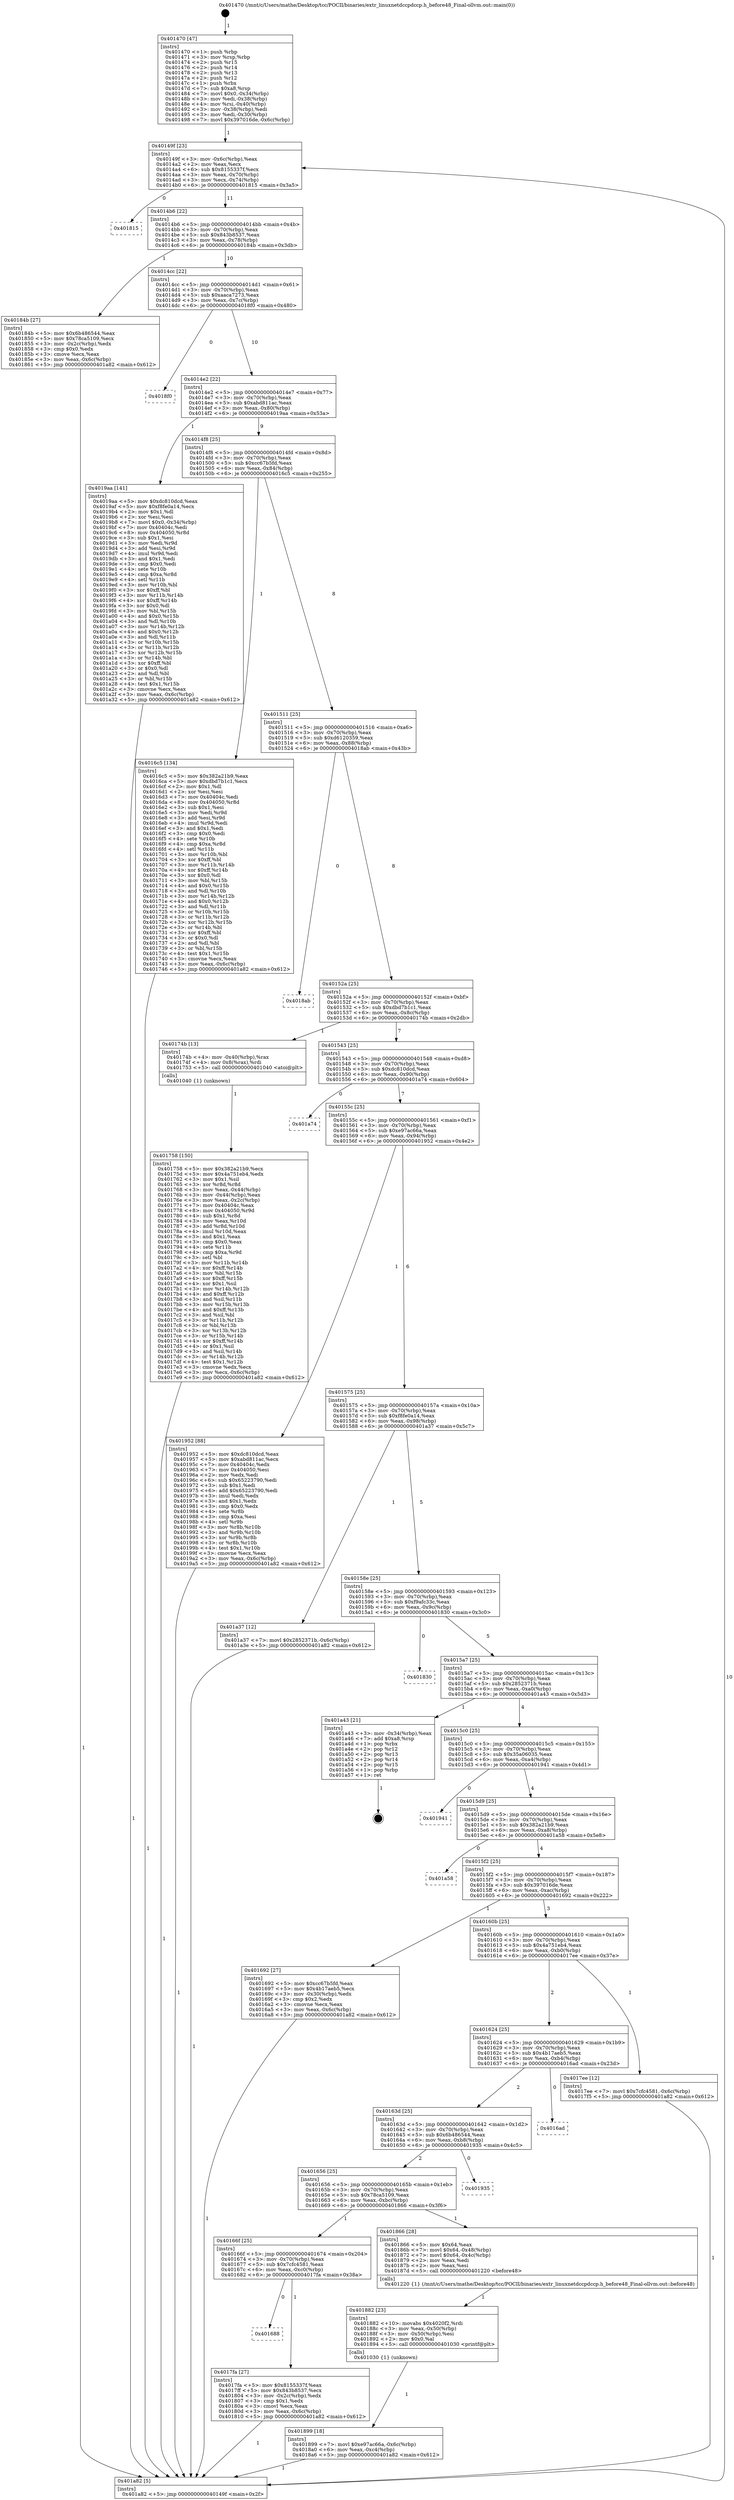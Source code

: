 digraph "0x401470" {
  label = "0x401470 (/mnt/c/Users/mathe/Desktop/tcc/POCII/binaries/extr_linuxnetdccpdccp.h_before48_Final-ollvm.out::main(0))"
  labelloc = "t"
  node[shape=record]

  Entry [label="",width=0.3,height=0.3,shape=circle,fillcolor=black,style=filled]
  "0x40149f" [label="{
     0x40149f [23]\l
     | [instrs]\l
     &nbsp;&nbsp;0x40149f \<+3\>: mov -0x6c(%rbp),%eax\l
     &nbsp;&nbsp;0x4014a2 \<+2\>: mov %eax,%ecx\l
     &nbsp;&nbsp;0x4014a4 \<+6\>: sub $0x8155337f,%ecx\l
     &nbsp;&nbsp;0x4014aa \<+3\>: mov %eax,-0x70(%rbp)\l
     &nbsp;&nbsp;0x4014ad \<+3\>: mov %ecx,-0x74(%rbp)\l
     &nbsp;&nbsp;0x4014b0 \<+6\>: je 0000000000401815 \<main+0x3a5\>\l
  }"]
  "0x401815" [label="{
     0x401815\l
  }", style=dashed]
  "0x4014b6" [label="{
     0x4014b6 [22]\l
     | [instrs]\l
     &nbsp;&nbsp;0x4014b6 \<+5\>: jmp 00000000004014bb \<main+0x4b\>\l
     &nbsp;&nbsp;0x4014bb \<+3\>: mov -0x70(%rbp),%eax\l
     &nbsp;&nbsp;0x4014be \<+5\>: sub $0x843b8537,%eax\l
     &nbsp;&nbsp;0x4014c3 \<+3\>: mov %eax,-0x78(%rbp)\l
     &nbsp;&nbsp;0x4014c6 \<+6\>: je 000000000040184b \<main+0x3db\>\l
  }"]
  Exit [label="",width=0.3,height=0.3,shape=circle,fillcolor=black,style=filled,peripheries=2]
  "0x40184b" [label="{
     0x40184b [27]\l
     | [instrs]\l
     &nbsp;&nbsp;0x40184b \<+5\>: mov $0x6b486544,%eax\l
     &nbsp;&nbsp;0x401850 \<+5\>: mov $0x78ca5109,%ecx\l
     &nbsp;&nbsp;0x401855 \<+3\>: mov -0x2c(%rbp),%edx\l
     &nbsp;&nbsp;0x401858 \<+3\>: cmp $0x0,%edx\l
     &nbsp;&nbsp;0x40185b \<+3\>: cmove %ecx,%eax\l
     &nbsp;&nbsp;0x40185e \<+3\>: mov %eax,-0x6c(%rbp)\l
     &nbsp;&nbsp;0x401861 \<+5\>: jmp 0000000000401a82 \<main+0x612\>\l
  }"]
  "0x4014cc" [label="{
     0x4014cc [22]\l
     | [instrs]\l
     &nbsp;&nbsp;0x4014cc \<+5\>: jmp 00000000004014d1 \<main+0x61\>\l
     &nbsp;&nbsp;0x4014d1 \<+3\>: mov -0x70(%rbp),%eax\l
     &nbsp;&nbsp;0x4014d4 \<+5\>: sub $0xaaca7273,%eax\l
     &nbsp;&nbsp;0x4014d9 \<+3\>: mov %eax,-0x7c(%rbp)\l
     &nbsp;&nbsp;0x4014dc \<+6\>: je 00000000004018f0 \<main+0x480\>\l
  }"]
  "0x401899" [label="{
     0x401899 [18]\l
     | [instrs]\l
     &nbsp;&nbsp;0x401899 \<+7\>: movl $0xe97ac66a,-0x6c(%rbp)\l
     &nbsp;&nbsp;0x4018a0 \<+6\>: mov %eax,-0xc4(%rbp)\l
     &nbsp;&nbsp;0x4018a6 \<+5\>: jmp 0000000000401a82 \<main+0x612\>\l
  }"]
  "0x4018f0" [label="{
     0x4018f0\l
  }", style=dashed]
  "0x4014e2" [label="{
     0x4014e2 [22]\l
     | [instrs]\l
     &nbsp;&nbsp;0x4014e2 \<+5\>: jmp 00000000004014e7 \<main+0x77\>\l
     &nbsp;&nbsp;0x4014e7 \<+3\>: mov -0x70(%rbp),%eax\l
     &nbsp;&nbsp;0x4014ea \<+5\>: sub $0xabd811ac,%eax\l
     &nbsp;&nbsp;0x4014ef \<+3\>: mov %eax,-0x80(%rbp)\l
     &nbsp;&nbsp;0x4014f2 \<+6\>: je 00000000004019aa \<main+0x53a\>\l
  }"]
  "0x401882" [label="{
     0x401882 [23]\l
     | [instrs]\l
     &nbsp;&nbsp;0x401882 \<+10\>: movabs $0x4020f2,%rdi\l
     &nbsp;&nbsp;0x40188c \<+3\>: mov %eax,-0x50(%rbp)\l
     &nbsp;&nbsp;0x40188f \<+3\>: mov -0x50(%rbp),%esi\l
     &nbsp;&nbsp;0x401892 \<+2\>: mov $0x0,%al\l
     &nbsp;&nbsp;0x401894 \<+5\>: call 0000000000401030 \<printf@plt\>\l
     | [calls]\l
     &nbsp;&nbsp;0x401030 \{1\} (unknown)\l
  }"]
  "0x4019aa" [label="{
     0x4019aa [141]\l
     | [instrs]\l
     &nbsp;&nbsp;0x4019aa \<+5\>: mov $0xdc810dcd,%eax\l
     &nbsp;&nbsp;0x4019af \<+5\>: mov $0xf8fe0a14,%ecx\l
     &nbsp;&nbsp;0x4019b4 \<+2\>: mov $0x1,%dl\l
     &nbsp;&nbsp;0x4019b6 \<+2\>: xor %esi,%esi\l
     &nbsp;&nbsp;0x4019b8 \<+7\>: movl $0x0,-0x34(%rbp)\l
     &nbsp;&nbsp;0x4019bf \<+7\>: mov 0x40404c,%edi\l
     &nbsp;&nbsp;0x4019c6 \<+8\>: mov 0x404050,%r8d\l
     &nbsp;&nbsp;0x4019ce \<+3\>: sub $0x1,%esi\l
     &nbsp;&nbsp;0x4019d1 \<+3\>: mov %edi,%r9d\l
     &nbsp;&nbsp;0x4019d4 \<+3\>: add %esi,%r9d\l
     &nbsp;&nbsp;0x4019d7 \<+4\>: imul %r9d,%edi\l
     &nbsp;&nbsp;0x4019db \<+3\>: and $0x1,%edi\l
     &nbsp;&nbsp;0x4019de \<+3\>: cmp $0x0,%edi\l
     &nbsp;&nbsp;0x4019e1 \<+4\>: sete %r10b\l
     &nbsp;&nbsp;0x4019e5 \<+4\>: cmp $0xa,%r8d\l
     &nbsp;&nbsp;0x4019e9 \<+4\>: setl %r11b\l
     &nbsp;&nbsp;0x4019ed \<+3\>: mov %r10b,%bl\l
     &nbsp;&nbsp;0x4019f0 \<+3\>: xor $0xff,%bl\l
     &nbsp;&nbsp;0x4019f3 \<+3\>: mov %r11b,%r14b\l
     &nbsp;&nbsp;0x4019f6 \<+4\>: xor $0xff,%r14b\l
     &nbsp;&nbsp;0x4019fa \<+3\>: xor $0x0,%dl\l
     &nbsp;&nbsp;0x4019fd \<+3\>: mov %bl,%r15b\l
     &nbsp;&nbsp;0x401a00 \<+4\>: and $0x0,%r15b\l
     &nbsp;&nbsp;0x401a04 \<+3\>: and %dl,%r10b\l
     &nbsp;&nbsp;0x401a07 \<+3\>: mov %r14b,%r12b\l
     &nbsp;&nbsp;0x401a0a \<+4\>: and $0x0,%r12b\l
     &nbsp;&nbsp;0x401a0e \<+3\>: and %dl,%r11b\l
     &nbsp;&nbsp;0x401a11 \<+3\>: or %r10b,%r15b\l
     &nbsp;&nbsp;0x401a14 \<+3\>: or %r11b,%r12b\l
     &nbsp;&nbsp;0x401a17 \<+3\>: xor %r12b,%r15b\l
     &nbsp;&nbsp;0x401a1a \<+3\>: or %r14b,%bl\l
     &nbsp;&nbsp;0x401a1d \<+3\>: xor $0xff,%bl\l
     &nbsp;&nbsp;0x401a20 \<+3\>: or $0x0,%dl\l
     &nbsp;&nbsp;0x401a23 \<+2\>: and %dl,%bl\l
     &nbsp;&nbsp;0x401a25 \<+3\>: or %bl,%r15b\l
     &nbsp;&nbsp;0x401a28 \<+4\>: test $0x1,%r15b\l
     &nbsp;&nbsp;0x401a2c \<+3\>: cmovne %ecx,%eax\l
     &nbsp;&nbsp;0x401a2f \<+3\>: mov %eax,-0x6c(%rbp)\l
     &nbsp;&nbsp;0x401a32 \<+5\>: jmp 0000000000401a82 \<main+0x612\>\l
  }"]
  "0x4014f8" [label="{
     0x4014f8 [25]\l
     | [instrs]\l
     &nbsp;&nbsp;0x4014f8 \<+5\>: jmp 00000000004014fd \<main+0x8d\>\l
     &nbsp;&nbsp;0x4014fd \<+3\>: mov -0x70(%rbp),%eax\l
     &nbsp;&nbsp;0x401500 \<+5\>: sub $0xcc67b5fd,%eax\l
     &nbsp;&nbsp;0x401505 \<+6\>: mov %eax,-0x84(%rbp)\l
     &nbsp;&nbsp;0x40150b \<+6\>: je 00000000004016c5 \<main+0x255\>\l
  }"]
  "0x401688" [label="{
     0x401688\l
  }", style=dashed]
  "0x4016c5" [label="{
     0x4016c5 [134]\l
     | [instrs]\l
     &nbsp;&nbsp;0x4016c5 \<+5\>: mov $0x382a21b9,%eax\l
     &nbsp;&nbsp;0x4016ca \<+5\>: mov $0xdbd7b1c1,%ecx\l
     &nbsp;&nbsp;0x4016cf \<+2\>: mov $0x1,%dl\l
     &nbsp;&nbsp;0x4016d1 \<+2\>: xor %esi,%esi\l
     &nbsp;&nbsp;0x4016d3 \<+7\>: mov 0x40404c,%edi\l
     &nbsp;&nbsp;0x4016da \<+8\>: mov 0x404050,%r8d\l
     &nbsp;&nbsp;0x4016e2 \<+3\>: sub $0x1,%esi\l
     &nbsp;&nbsp;0x4016e5 \<+3\>: mov %edi,%r9d\l
     &nbsp;&nbsp;0x4016e8 \<+3\>: add %esi,%r9d\l
     &nbsp;&nbsp;0x4016eb \<+4\>: imul %r9d,%edi\l
     &nbsp;&nbsp;0x4016ef \<+3\>: and $0x1,%edi\l
     &nbsp;&nbsp;0x4016f2 \<+3\>: cmp $0x0,%edi\l
     &nbsp;&nbsp;0x4016f5 \<+4\>: sete %r10b\l
     &nbsp;&nbsp;0x4016f9 \<+4\>: cmp $0xa,%r8d\l
     &nbsp;&nbsp;0x4016fd \<+4\>: setl %r11b\l
     &nbsp;&nbsp;0x401701 \<+3\>: mov %r10b,%bl\l
     &nbsp;&nbsp;0x401704 \<+3\>: xor $0xff,%bl\l
     &nbsp;&nbsp;0x401707 \<+3\>: mov %r11b,%r14b\l
     &nbsp;&nbsp;0x40170a \<+4\>: xor $0xff,%r14b\l
     &nbsp;&nbsp;0x40170e \<+3\>: xor $0x0,%dl\l
     &nbsp;&nbsp;0x401711 \<+3\>: mov %bl,%r15b\l
     &nbsp;&nbsp;0x401714 \<+4\>: and $0x0,%r15b\l
     &nbsp;&nbsp;0x401718 \<+3\>: and %dl,%r10b\l
     &nbsp;&nbsp;0x40171b \<+3\>: mov %r14b,%r12b\l
     &nbsp;&nbsp;0x40171e \<+4\>: and $0x0,%r12b\l
     &nbsp;&nbsp;0x401722 \<+3\>: and %dl,%r11b\l
     &nbsp;&nbsp;0x401725 \<+3\>: or %r10b,%r15b\l
     &nbsp;&nbsp;0x401728 \<+3\>: or %r11b,%r12b\l
     &nbsp;&nbsp;0x40172b \<+3\>: xor %r12b,%r15b\l
     &nbsp;&nbsp;0x40172e \<+3\>: or %r14b,%bl\l
     &nbsp;&nbsp;0x401731 \<+3\>: xor $0xff,%bl\l
     &nbsp;&nbsp;0x401734 \<+3\>: or $0x0,%dl\l
     &nbsp;&nbsp;0x401737 \<+2\>: and %dl,%bl\l
     &nbsp;&nbsp;0x401739 \<+3\>: or %bl,%r15b\l
     &nbsp;&nbsp;0x40173c \<+4\>: test $0x1,%r15b\l
     &nbsp;&nbsp;0x401740 \<+3\>: cmovne %ecx,%eax\l
     &nbsp;&nbsp;0x401743 \<+3\>: mov %eax,-0x6c(%rbp)\l
     &nbsp;&nbsp;0x401746 \<+5\>: jmp 0000000000401a82 \<main+0x612\>\l
  }"]
  "0x401511" [label="{
     0x401511 [25]\l
     | [instrs]\l
     &nbsp;&nbsp;0x401511 \<+5\>: jmp 0000000000401516 \<main+0xa6\>\l
     &nbsp;&nbsp;0x401516 \<+3\>: mov -0x70(%rbp),%eax\l
     &nbsp;&nbsp;0x401519 \<+5\>: sub $0xd6120359,%eax\l
     &nbsp;&nbsp;0x40151e \<+6\>: mov %eax,-0x88(%rbp)\l
     &nbsp;&nbsp;0x401524 \<+6\>: je 00000000004018ab \<main+0x43b\>\l
  }"]
  "0x4017fa" [label="{
     0x4017fa [27]\l
     | [instrs]\l
     &nbsp;&nbsp;0x4017fa \<+5\>: mov $0x8155337f,%eax\l
     &nbsp;&nbsp;0x4017ff \<+5\>: mov $0x843b8537,%ecx\l
     &nbsp;&nbsp;0x401804 \<+3\>: mov -0x2c(%rbp),%edx\l
     &nbsp;&nbsp;0x401807 \<+3\>: cmp $0x1,%edx\l
     &nbsp;&nbsp;0x40180a \<+3\>: cmovl %ecx,%eax\l
     &nbsp;&nbsp;0x40180d \<+3\>: mov %eax,-0x6c(%rbp)\l
     &nbsp;&nbsp;0x401810 \<+5\>: jmp 0000000000401a82 \<main+0x612\>\l
  }"]
  "0x4018ab" [label="{
     0x4018ab\l
  }", style=dashed]
  "0x40152a" [label="{
     0x40152a [25]\l
     | [instrs]\l
     &nbsp;&nbsp;0x40152a \<+5\>: jmp 000000000040152f \<main+0xbf\>\l
     &nbsp;&nbsp;0x40152f \<+3\>: mov -0x70(%rbp),%eax\l
     &nbsp;&nbsp;0x401532 \<+5\>: sub $0xdbd7b1c1,%eax\l
     &nbsp;&nbsp;0x401537 \<+6\>: mov %eax,-0x8c(%rbp)\l
     &nbsp;&nbsp;0x40153d \<+6\>: je 000000000040174b \<main+0x2db\>\l
  }"]
  "0x40166f" [label="{
     0x40166f [25]\l
     | [instrs]\l
     &nbsp;&nbsp;0x40166f \<+5\>: jmp 0000000000401674 \<main+0x204\>\l
     &nbsp;&nbsp;0x401674 \<+3\>: mov -0x70(%rbp),%eax\l
     &nbsp;&nbsp;0x401677 \<+5\>: sub $0x7cfc4581,%eax\l
     &nbsp;&nbsp;0x40167c \<+6\>: mov %eax,-0xc0(%rbp)\l
     &nbsp;&nbsp;0x401682 \<+6\>: je 00000000004017fa \<main+0x38a\>\l
  }"]
  "0x40174b" [label="{
     0x40174b [13]\l
     | [instrs]\l
     &nbsp;&nbsp;0x40174b \<+4\>: mov -0x40(%rbp),%rax\l
     &nbsp;&nbsp;0x40174f \<+4\>: mov 0x8(%rax),%rdi\l
     &nbsp;&nbsp;0x401753 \<+5\>: call 0000000000401040 \<atoi@plt\>\l
     | [calls]\l
     &nbsp;&nbsp;0x401040 \{1\} (unknown)\l
  }"]
  "0x401543" [label="{
     0x401543 [25]\l
     | [instrs]\l
     &nbsp;&nbsp;0x401543 \<+5\>: jmp 0000000000401548 \<main+0xd8\>\l
     &nbsp;&nbsp;0x401548 \<+3\>: mov -0x70(%rbp),%eax\l
     &nbsp;&nbsp;0x40154b \<+5\>: sub $0xdc810dcd,%eax\l
     &nbsp;&nbsp;0x401550 \<+6\>: mov %eax,-0x90(%rbp)\l
     &nbsp;&nbsp;0x401556 \<+6\>: je 0000000000401a74 \<main+0x604\>\l
  }"]
  "0x401866" [label="{
     0x401866 [28]\l
     | [instrs]\l
     &nbsp;&nbsp;0x401866 \<+5\>: mov $0x64,%eax\l
     &nbsp;&nbsp;0x40186b \<+7\>: movl $0x64,-0x48(%rbp)\l
     &nbsp;&nbsp;0x401872 \<+7\>: movl $0x64,-0x4c(%rbp)\l
     &nbsp;&nbsp;0x401879 \<+2\>: mov %eax,%edi\l
     &nbsp;&nbsp;0x40187b \<+2\>: mov %eax,%esi\l
     &nbsp;&nbsp;0x40187d \<+5\>: call 0000000000401220 \<before48\>\l
     | [calls]\l
     &nbsp;&nbsp;0x401220 \{1\} (/mnt/c/Users/mathe/Desktop/tcc/POCII/binaries/extr_linuxnetdccpdccp.h_before48_Final-ollvm.out::before48)\l
  }"]
  "0x401a74" [label="{
     0x401a74\l
  }", style=dashed]
  "0x40155c" [label="{
     0x40155c [25]\l
     | [instrs]\l
     &nbsp;&nbsp;0x40155c \<+5\>: jmp 0000000000401561 \<main+0xf1\>\l
     &nbsp;&nbsp;0x401561 \<+3\>: mov -0x70(%rbp),%eax\l
     &nbsp;&nbsp;0x401564 \<+5\>: sub $0xe97ac66a,%eax\l
     &nbsp;&nbsp;0x401569 \<+6\>: mov %eax,-0x94(%rbp)\l
     &nbsp;&nbsp;0x40156f \<+6\>: je 0000000000401952 \<main+0x4e2\>\l
  }"]
  "0x401656" [label="{
     0x401656 [25]\l
     | [instrs]\l
     &nbsp;&nbsp;0x401656 \<+5\>: jmp 000000000040165b \<main+0x1eb\>\l
     &nbsp;&nbsp;0x40165b \<+3\>: mov -0x70(%rbp),%eax\l
     &nbsp;&nbsp;0x40165e \<+5\>: sub $0x78ca5109,%eax\l
     &nbsp;&nbsp;0x401663 \<+6\>: mov %eax,-0xbc(%rbp)\l
     &nbsp;&nbsp;0x401669 \<+6\>: je 0000000000401866 \<main+0x3f6\>\l
  }"]
  "0x401952" [label="{
     0x401952 [88]\l
     | [instrs]\l
     &nbsp;&nbsp;0x401952 \<+5\>: mov $0xdc810dcd,%eax\l
     &nbsp;&nbsp;0x401957 \<+5\>: mov $0xabd811ac,%ecx\l
     &nbsp;&nbsp;0x40195c \<+7\>: mov 0x40404c,%edx\l
     &nbsp;&nbsp;0x401963 \<+7\>: mov 0x404050,%esi\l
     &nbsp;&nbsp;0x40196a \<+2\>: mov %edx,%edi\l
     &nbsp;&nbsp;0x40196c \<+6\>: sub $0x65223790,%edi\l
     &nbsp;&nbsp;0x401972 \<+3\>: sub $0x1,%edi\l
     &nbsp;&nbsp;0x401975 \<+6\>: add $0x65223790,%edi\l
     &nbsp;&nbsp;0x40197b \<+3\>: imul %edi,%edx\l
     &nbsp;&nbsp;0x40197e \<+3\>: and $0x1,%edx\l
     &nbsp;&nbsp;0x401981 \<+3\>: cmp $0x0,%edx\l
     &nbsp;&nbsp;0x401984 \<+4\>: sete %r8b\l
     &nbsp;&nbsp;0x401988 \<+3\>: cmp $0xa,%esi\l
     &nbsp;&nbsp;0x40198b \<+4\>: setl %r9b\l
     &nbsp;&nbsp;0x40198f \<+3\>: mov %r8b,%r10b\l
     &nbsp;&nbsp;0x401992 \<+3\>: and %r9b,%r10b\l
     &nbsp;&nbsp;0x401995 \<+3\>: xor %r9b,%r8b\l
     &nbsp;&nbsp;0x401998 \<+3\>: or %r8b,%r10b\l
     &nbsp;&nbsp;0x40199b \<+4\>: test $0x1,%r10b\l
     &nbsp;&nbsp;0x40199f \<+3\>: cmovne %ecx,%eax\l
     &nbsp;&nbsp;0x4019a2 \<+3\>: mov %eax,-0x6c(%rbp)\l
     &nbsp;&nbsp;0x4019a5 \<+5\>: jmp 0000000000401a82 \<main+0x612\>\l
  }"]
  "0x401575" [label="{
     0x401575 [25]\l
     | [instrs]\l
     &nbsp;&nbsp;0x401575 \<+5\>: jmp 000000000040157a \<main+0x10a\>\l
     &nbsp;&nbsp;0x40157a \<+3\>: mov -0x70(%rbp),%eax\l
     &nbsp;&nbsp;0x40157d \<+5\>: sub $0xf8fe0a14,%eax\l
     &nbsp;&nbsp;0x401582 \<+6\>: mov %eax,-0x98(%rbp)\l
     &nbsp;&nbsp;0x401588 \<+6\>: je 0000000000401a37 \<main+0x5c7\>\l
  }"]
  "0x401935" [label="{
     0x401935\l
  }", style=dashed]
  "0x401a37" [label="{
     0x401a37 [12]\l
     | [instrs]\l
     &nbsp;&nbsp;0x401a37 \<+7\>: movl $0x2852371b,-0x6c(%rbp)\l
     &nbsp;&nbsp;0x401a3e \<+5\>: jmp 0000000000401a82 \<main+0x612\>\l
  }"]
  "0x40158e" [label="{
     0x40158e [25]\l
     | [instrs]\l
     &nbsp;&nbsp;0x40158e \<+5\>: jmp 0000000000401593 \<main+0x123\>\l
     &nbsp;&nbsp;0x401593 \<+3\>: mov -0x70(%rbp),%eax\l
     &nbsp;&nbsp;0x401596 \<+5\>: sub $0xf9afc33c,%eax\l
     &nbsp;&nbsp;0x40159b \<+6\>: mov %eax,-0x9c(%rbp)\l
     &nbsp;&nbsp;0x4015a1 \<+6\>: je 0000000000401830 \<main+0x3c0\>\l
  }"]
  "0x40163d" [label="{
     0x40163d [25]\l
     | [instrs]\l
     &nbsp;&nbsp;0x40163d \<+5\>: jmp 0000000000401642 \<main+0x1d2\>\l
     &nbsp;&nbsp;0x401642 \<+3\>: mov -0x70(%rbp),%eax\l
     &nbsp;&nbsp;0x401645 \<+5\>: sub $0x6b486544,%eax\l
     &nbsp;&nbsp;0x40164a \<+6\>: mov %eax,-0xb8(%rbp)\l
     &nbsp;&nbsp;0x401650 \<+6\>: je 0000000000401935 \<main+0x4c5\>\l
  }"]
  "0x401830" [label="{
     0x401830\l
  }", style=dashed]
  "0x4015a7" [label="{
     0x4015a7 [25]\l
     | [instrs]\l
     &nbsp;&nbsp;0x4015a7 \<+5\>: jmp 00000000004015ac \<main+0x13c\>\l
     &nbsp;&nbsp;0x4015ac \<+3\>: mov -0x70(%rbp),%eax\l
     &nbsp;&nbsp;0x4015af \<+5\>: sub $0x2852371b,%eax\l
     &nbsp;&nbsp;0x4015b4 \<+6\>: mov %eax,-0xa0(%rbp)\l
     &nbsp;&nbsp;0x4015ba \<+6\>: je 0000000000401a43 \<main+0x5d3\>\l
  }"]
  "0x4016ad" [label="{
     0x4016ad\l
  }", style=dashed]
  "0x401a43" [label="{
     0x401a43 [21]\l
     | [instrs]\l
     &nbsp;&nbsp;0x401a43 \<+3\>: mov -0x34(%rbp),%eax\l
     &nbsp;&nbsp;0x401a46 \<+7\>: add $0xa8,%rsp\l
     &nbsp;&nbsp;0x401a4d \<+1\>: pop %rbx\l
     &nbsp;&nbsp;0x401a4e \<+2\>: pop %r12\l
     &nbsp;&nbsp;0x401a50 \<+2\>: pop %r13\l
     &nbsp;&nbsp;0x401a52 \<+2\>: pop %r14\l
     &nbsp;&nbsp;0x401a54 \<+2\>: pop %r15\l
     &nbsp;&nbsp;0x401a56 \<+1\>: pop %rbp\l
     &nbsp;&nbsp;0x401a57 \<+1\>: ret\l
  }"]
  "0x4015c0" [label="{
     0x4015c0 [25]\l
     | [instrs]\l
     &nbsp;&nbsp;0x4015c0 \<+5\>: jmp 00000000004015c5 \<main+0x155\>\l
     &nbsp;&nbsp;0x4015c5 \<+3\>: mov -0x70(%rbp),%eax\l
     &nbsp;&nbsp;0x4015c8 \<+5\>: sub $0x35a06035,%eax\l
     &nbsp;&nbsp;0x4015cd \<+6\>: mov %eax,-0xa4(%rbp)\l
     &nbsp;&nbsp;0x4015d3 \<+6\>: je 0000000000401941 \<main+0x4d1\>\l
  }"]
  "0x401624" [label="{
     0x401624 [25]\l
     | [instrs]\l
     &nbsp;&nbsp;0x401624 \<+5\>: jmp 0000000000401629 \<main+0x1b9\>\l
     &nbsp;&nbsp;0x401629 \<+3\>: mov -0x70(%rbp),%eax\l
     &nbsp;&nbsp;0x40162c \<+5\>: sub $0x4b17aeb5,%eax\l
     &nbsp;&nbsp;0x401631 \<+6\>: mov %eax,-0xb4(%rbp)\l
     &nbsp;&nbsp;0x401637 \<+6\>: je 00000000004016ad \<main+0x23d\>\l
  }"]
  "0x401941" [label="{
     0x401941\l
  }", style=dashed]
  "0x4015d9" [label="{
     0x4015d9 [25]\l
     | [instrs]\l
     &nbsp;&nbsp;0x4015d9 \<+5\>: jmp 00000000004015de \<main+0x16e\>\l
     &nbsp;&nbsp;0x4015de \<+3\>: mov -0x70(%rbp),%eax\l
     &nbsp;&nbsp;0x4015e1 \<+5\>: sub $0x382a21b9,%eax\l
     &nbsp;&nbsp;0x4015e6 \<+6\>: mov %eax,-0xa8(%rbp)\l
     &nbsp;&nbsp;0x4015ec \<+6\>: je 0000000000401a58 \<main+0x5e8\>\l
  }"]
  "0x4017ee" [label="{
     0x4017ee [12]\l
     | [instrs]\l
     &nbsp;&nbsp;0x4017ee \<+7\>: movl $0x7cfc4581,-0x6c(%rbp)\l
     &nbsp;&nbsp;0x4017f5 \<+5\>: jmp 0000000000401a82 \<main+0x612\>\l
  }"]
  "0x401a58" [label="{
     0x401a58\l
  }", style=dashed]
  "0x4015f2" [label="{
     0x4015f2 [25]\l
     | [instrs]\l
     &nbsp;&nbsp;0x4015f2 \<+5\>: jmp 00000000004015f7 \<main+0x187\>\l
     &nbsp;&nbsp;0x4015f7 \<+3\>: mov -0x70(%rbp),%eax\l
     &nbsp;&nbsp;0x4015fa \<+5\>: sub $0x397016de,%eax\l
     &nbsp;&nbsp;0x4015ff \<+6\>: mov %eax,-0xac(%rbp)\l
     &nbsp;&nbsp;0x401605 \<+6\>: je 0000000000401692 \<main+0x222\>\l
  }"]
  "0x401758" [label="{
     0x401758 [150]\l
     | [instrs]\l
     &nbsp;&nbsp;0x401758 \<+5\>: mov $0x382a21b9,%ecx\l
     &nbsp;&nbsp;0x40175d \<+5\>: mov $0x4a751eb4,%edx\l
     &nbsp;&nbsp;0x401762 \<+3\>: mov $0x1,%sil\l
     &nbsp;&nbsp;0x401765 \<+3\>: xor %r8d,%r8d\l
     &nbsp;&nbsp;0x401768 \<+3\>: mov %eax,-0x44(%rbp)\l
     &nbsp;&nbsp;0x40176b \<+3\>: mov -0x44(%rbp),%eax\l
     &nbsp;&nbsp;0x40176e \<+3\>: mov %eax,-0x2c(%rbp)\l
     &nbsp;&nbsp;0x401771 \<+7\>: mov 0x40404c,%eax\l
     &nbsp;&nbsp;0x401778 \<+8\>: mov 0x404050,%r9d\l
     &nbsp;&nbsp;0x401780 \<+4\>: sub $0x1,%r8d\l
     &nbsp;&nbsp;0x401784 \<+3\>: mov %eax,%r10d\l
     &nbsp;&nbsp;0x401787 \<+3\>: add %r8d,%r10d\l
     &nbsp;&nbsp;0x40178a \<+4\>: imul %r10d,%eax\l
     &nbsp;&nbsp;0x40178e \<+3\>: and $0x1,%eax\l
     &nbsp;&nbsp;0x401791 \<+3\>: cmp $0x0,%eax\l
     &nbsp;&nbsp;0x401794 \<+4\>: sete %r11b\l
     &nbsp;&nbsp;0x401798 \<+4\>: cmp $0xa,%r9d\l
     &nbsp;&nbsp;0x40179c \<+3\>: setl %bl\l
     &nbsp;&nbsp;0x40179f \<+3\>: mov %r11b,%r14b\l
     &nbsp;&nbsp;0x4017a2 \<+4\>: xor $0xff,%r14b\l
     &nbsp;&nbsp;0x4017a6 \<+3\>: mov %bl,%r15b\l
     &nbsp;&nbsp;0x4017a9 \<+4\>: xor $0xff,%r15b\l
     &nbsp;&nbsp;0x4017ad \<+4\>: xor $0x1,%sil\l
     &nbsp;&nbsp;0x4017b1 \<+3\>: mov %r14b,%r12b\l
     &nbsp;&nbsp;0x4017b4 \<+4\>: and $0xff,%r12b\l
     &nbsp;&nbsp;0x4017b8 \<+3\>: and %sil,%r11b\l
     &nbsp;&nbsp;0x4017bb \<+3\>: mov %r15b,%r13b\l
     &nbsp;&nbsp;0x4017be \<+4\>: and $0xff,%r13b\l
     &nbsp;&nbsp;0x4017c2 \<+3\>: and %sil,%bl\l
     &nbsp;&nbsp;0x4017c5 \<+3\>: or %r11b,%r12b\l
     &nbsp;&nbsp;0x4017c8 \<+3\>: or %bl,%r13b\l
     &nbsp;&nbsp;0x4017cb \<+3\>: xor %r13b,%r12b\l
     &nbsp;&nbsp;0x4017ce \<+3\>: or %r15b,%r14b\l
     &nbsp;&nbsp;0x4017d1 \<+4\>: xor $0xff,%r14b\l
     &nbsp;&nbsp;0x4017d5 \<+4\>: or $0x1,%sil\l
     &nbsp;&nbsp;0x4017d9 \<+3\>: and %sil,%r14b\l
     &nbsp;&nbsp;0x4017dc \<+3\>: or %r14b,%r12b\l
     &nbsp;&nbsp;0x4017df \<+4\>: test $0x1,%r12b\l
     &nbsp;&nbsp;0x4017e3 \<+3\>: cmovne %edx,%ecx\l
     &nbsp;&nbsp;0x4017e6 \<+3\>: mov %ecx,-0x6c(%rbp)\l
     &nbsp;&nbsp;0x4017e9 \<+5\>: jmp 0000000000401a82 \<main+0x612\>\l
  }"]
  "0x401692" [label="{
     0x401692 [27]\l
     | [instrs]\l
     &nbsp;&nbsp;0x401692 \<+5\>: mov $0xcc67b5fd,%eax\l
     &nbsp;&nbsp;0x401697 \<+5\>: mov $0x4b17aeb5,%ecx\l
     &nbsp;&nbsp;0x40169c \<+3\>: mov -0x30(%rbp),%edx\l
     &nbsp;&nbsp;0x40169f \<+3\>: cmp $0x2,%edx\l
     &nbsp;&nbsp;0x4016a2 \<+3\>: cmovne %ecx,%eax\l
     &nbsp;&nbsp;0x4016a5 \<+3\>: mov %eax,-0x6c(%rbp)\l
     &nbsp;&nbsp;0x4016a8 \<+5\>: jmp 0000000000401a82 \<main+0x612\>\l
  }"]
  "0x40160b" [label="{
     0x40160b [25]\l
     | [instrs]\l
     &nbsp;&nbsp;0x40160b \<+5\>: jmp 0000000000401610 \<main+0x1a0\>\l
     &nbsp;&nbsp;0x401610 \<+3\>: mov -0x70(%rbp),%eax\l
     &nbsp;&nbsp;0x401613 \<+5\>: sub $0x4a751eb4,%eax\l
     &nbsp;&nbsp;0x401618 \<+6\>: mov %eax,-0xb0(%rbp)\l
     &nbsp;&nbsp;0x40161e \<+6\>: je 00000000004017ee \<main+0x37e\>\l
  }"]
  "0x401a82" [label="{
     0x401a82 [5]\l
     | [instrs]\l
     &nbsp;&nbsp;0x401a82 \<+5\>: jmp 000000000040149f \<main+0x2f\>\l
  }"]
  "0x401470" [label="{
     0x401470 [47]\l
     | [instrs]\l
     &nbsp;&nbsp;0x401470 \<+1\>: push %rbp\l
     &nbsp;&nbsp;0x401471 \<+3\>: mov %rsp,%rbp\l
     &nbsp;&nbsp;0x401474 \<+2\>: push %r15\l
     &nbsp;&nbsp;0x401476 \<+2\>: push %r14\l
     &nbsp;&nbsp;0x401478 \<+2\>: push %r13\l
     &nbsp;&nbsp;0x40147a \<+2\>: push %r12\l
     &nbsp;&nbsp;0x40147c \<+1\>: push %rbx\l
     &nbsp;&nbsp;0x40147d \<+7\>: sub $0xa8,%rsp\l
     &nbsp;&nbsp;0x401484 \<+7\>: movl $0x0,-0x34(%rbp)\l
     &nbsp;&nbsp;0x40148b \<+3\>: mov %edi,-0x38(%rbp)\l
     &nbsp;&nbsp;0x40148e \<+4\>: mov %rsi,-0x40(%rbp)\l
     &nbsp;&nbsp;0x401492 \<+3\>: mov -0x38(%rbp),%edi\l
     &nbsp;&nbsp;0x401495 \<+3\>: mov %edi,-0x30(%rbp)\l
     &nbsp;&nbsp;0x401498 \<+7\>: movl $0x397016de,-0x6c(%rbp)\l
  }"]
  Entry -> "0x401470" [label=" 1"]
  "0x40149f" -> "0x401815" [label=" 0"]
  "0x40149f" -> "0x4014b6" [label=" 11"]
  "0x401a43" -> Exit [label=" 1"]
  "0x4014b6" -> "0x40184b" [label=" 1"]
  "0x4014b6" -> "0x4014cc" [label=" 10"]
  "0x401a37" -> "0x401a82" [label=" 1"]
  "0x4014cc" -> "0x4018f0" [label=" 0"]
  "0x4014cc" -> "0x4014e2" [label=" 10"]
  "0x4019aa" -> "0x401a82" [label=" 1"]
  "0x4014e2" -> "0x4019aa" [label=" 1"]
  "0x4014e2" -> "0x4014f8" [label=" 9"]
  "0x401952" -> "0x401a82" [label=" 1"]
  "0x4014f8" -> "0x4016c5" [label=" 1"]
  "0x4014f8" -> "0x401511" [label=" 8"]
  "0x401899" -> "0x401a82" [label=" 1"]
  "0x401511" -> "0x4018ab" [label=" 0"]
  "0x401511" -> "0x40152a" [label=" 8"]
  "0x401882" -> "0x401899" [label=" 1"]
  "0x40152a" -> "0x40174b" [label=" 1"]
  "0x40152a" -> "0x401543" [label=" 7"]
  "0x40184b" -> "0x401a82" [label=" 1"]
  "0x401543" -> "0x401a74" [label=" 0"]
  "0x401543" -> "0x40155c" [label=" 7"]
  "0x4017fa" -> "0x401a82" [label=" 1"]
  "0x40155c" -> "0x401952" [label=" 1"]
  "0x40155c" -> "0x401575" [label=" 6"]
  "0x40166f" -> "0x4017fa" [label=" 1"]
  "0x401575" -> "0x401a37" [label=" 1"]
  "0x401575" -> "0x40158e" [label=" 5"]
  "0x401866" -> "0x401882" [label=" 1"]
  "0x40158e" -> "0x401830" [label=" 0"]
  "0x40158e" -> "0x4015a7" [label=" 5"]
  "0x401656" -> "0x401866" [label=" 1"]
  "0x4015a7" -> "0x401a43" [label=" 1"]
  "0x4015a7" -> "0x4015c0" [label=" 4"]
  "0x40166f" -> "0x401688" [label=" 0"]
  "0x4015c0" -> "0x401941" [label=" 0"]
  "0x4015c0" -> "0x4015d9" [label=" 4"]
  "0x40163d" -> "0x401935" [label=" 0"]
  "0x4015d9" -> "0x401a58" [label=" 0"]
  "0x4015d9" -> "0x4015f2" [label=" 4"]
  "0x401656" -> "0x40166f" [label=" 1"]
  "0x4015f2" -> "0x401692" [label=" 1"]
  "0x4015f2" -> "0x40160b" [label=" 3"]
  "0x401692" -> "0x401a82" [label=" 1"]
  "0x401470" -> "0x40149f" [label=" 1"]
  "0x401a82" -> "0x40149f" [label=" 10"]
  "0x4016c5" -> "0x401a82" [label=" 1"]
  "0x40174b" -> "0x401758" [label=" 1"]
  "0x401758" -> "0x401a82" [label=" 1"]
  "0x401624" -> "0x40163d" [label=" 2"]
  "0x40160b" -> "0x4017ee" [label=" 1"]
  "0x40160b" -> "0x401624" [label=" 2"]
  "0x4017ee" -> "0x401a82" [label=" 1"]
  "0x40163d" -> "0x401656" [label=" 2"]
  "0x401624" -> "0x4016ad" [label=" 0"]
}
